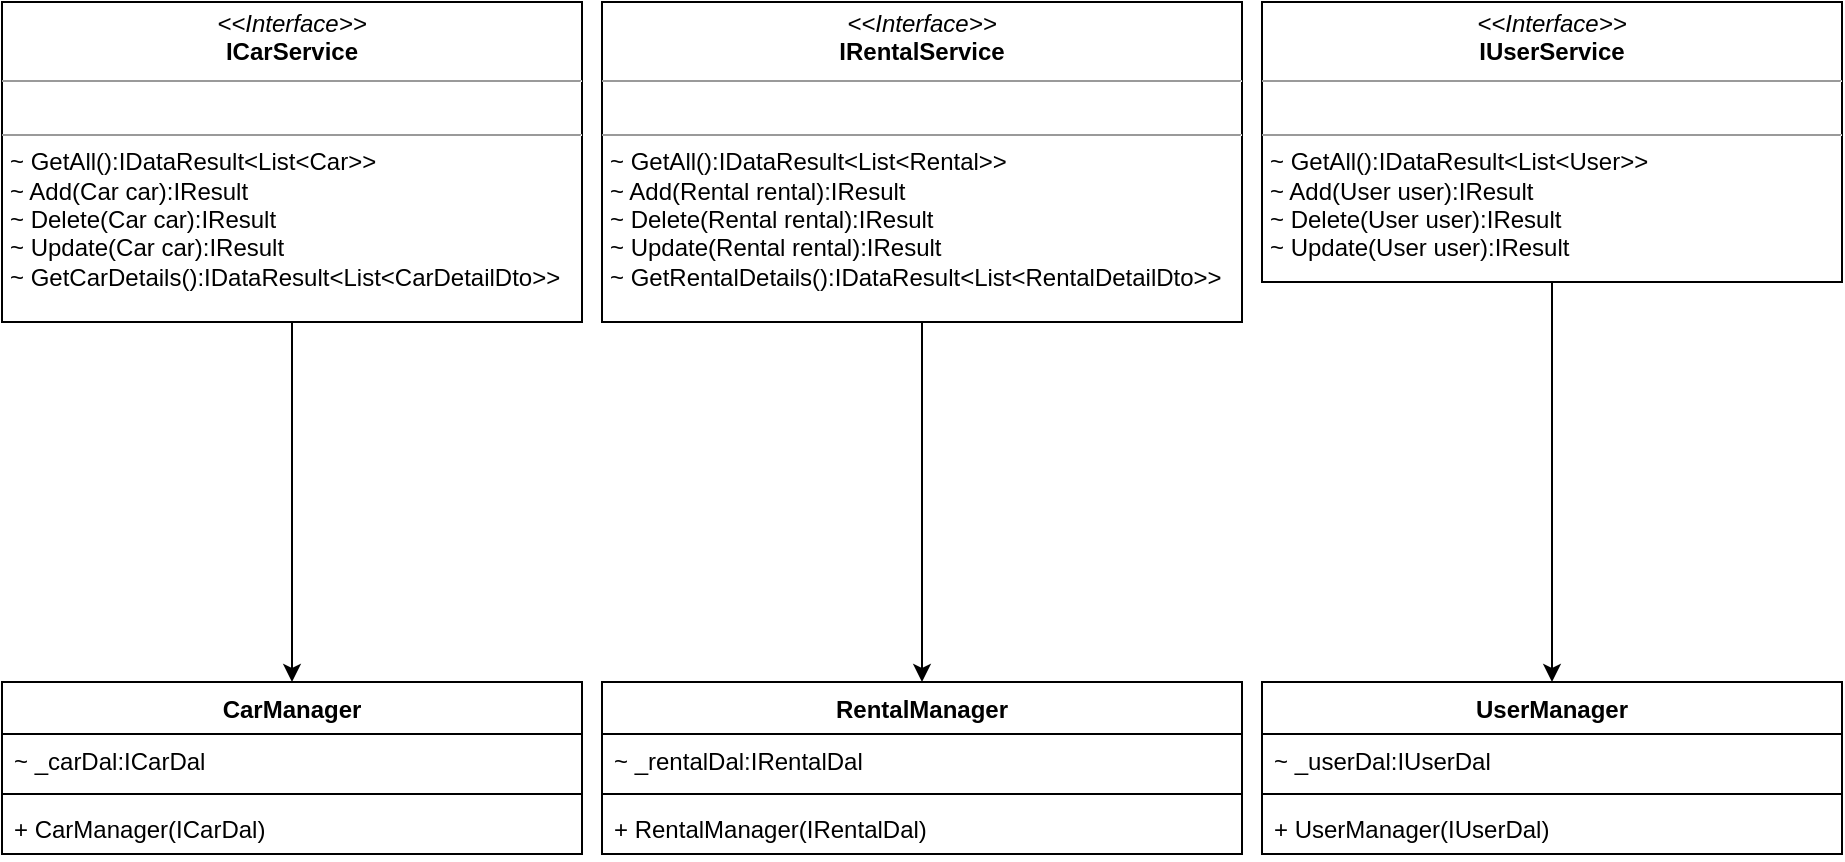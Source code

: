 <mxfile version="15.2.9" type="github">
  <diagram id="NXwBYJw-HIKTd3gyf1k6" name="Page-1">
    <mxGraphModel dx="1038" dy="539" grid="1" gridSize="10" guides="1" tooltips="1" connect="1" arrows="1" fold="1" page="1" pageScale="1" pageWidth="827" pageHeight="1169" math="0" shadow="0">
      <root>
        <mxCell id="0" />
        <mxCell id="1" parent="0" />
        <mxCell id="trgBcsLbQHsECFKzy5bK-10" style="edgeStyle=orthogonalEdgeStyle;rounded=0;orthogonalLoop=1;jettySize=auto;html=1;exitX=0.5;exitY=1;exitDx=0;exitDy=0;" edge="1" parent="1" source="trgBcsLbQHsECFKzy5bK-1" target="trgBcsLbQHsECFKzy5bK-4">
          <mxGeometry relative="1" as="geometry" />
        </mxCell>
        <mxCell id="trgBcsLbQHsECFKzy5bK-1" value="&lt;p style=&quot;margin: 0px ; margin-top: 4px ; text-align: center&quot;&gt;&lt;i&gt;&amp;lt;&amp;lt;Interface&amp;gt;&amp;gt;&lt;/i&gt;&lt;br&gt;&lt;b&gt;ICarService&lt;/b&gt;&lt;/p&gt;&lt;hr size=&quot;1&quot;&gt;&lt;p style=&quot;margin: 0px ; margin-left: 4px&quot;&gt;&lt;br&gt;&lt;/p&gt;&lt;hr size=&quot;1&quot;&gt;&lt;p style=&quot;margin: 0px ; margin-left: 4px&quot;&gt;~ GetAll():IDataResult&amp;lt;List&amp;lt;Car&amp;gt;&amp;gt;&lt;/p&gt;&lt;p style=&quot;margin: 0px ; margin-left: 4px&quot;&gt;~ Add(Car car):IResult&lt;/p&gt;&lt;p style=&quot;margin: 0px ; margin-left: 4px&quot;&gt;~ Delete(Car car):IResult&lt;/p&gt;&lt;p style=&quot;margin: 0px ; margin-left: 4px&quot;&gt;~ Update(Car car):IResult&lt;/p&gt;&lt;p style=&quot;margin: 0px ; margin-left: 4px&quot;&gt;~ GetCarDetails():IDataResult&amp;lt;List&amp;lt;CarDetailDto&amp;gt;&amp;gt;&lt;/p&gt;" style="verticalAlign=top;align=left;overflow=fill;fontSize=12;fontFamily=Helvetica;html=1;" vertex="1" parent="1">
          <mxGeometry x="20" y="40" width="290" height="160" as="geometry" />
        </mxCell>
        <mxCell id="trgBcsLbQHsECFKzy5bK-20" style="edgeStyle=orthogonalEdgeStyle;rounded=0;orthogonalLoop=1;jettySize=auto;html=1;exitX=0.5;exitY=1;exitDx=0;exitDy=0;" edge="1" parent="1" source="trgBcsLbQHsECFKzy5bK-3" target="trgBcsLbQHsECFKzy5bK-12">
          <mxGeometry relative="1" as="geometry" />
        </mxCell>
        <mxCell id="trgBcsLbQHsECFKzy5bK-3" value="&lt;p style=&quot;margin: 0px ; margin-top: 4px ; text-align: center&quot;&gt;&lt;i&gt;&amp;lt;&amp;lt;Interface&amp;gt;&amp;gt;&lt;/i&gt;&lt;br&gt;&lt;b&gt;IRentalService&lt;/b&gt;&lt;/p&gt;&lt;hr size=&quot;1&quot;&gt;&lt;p style=&quot;margin: 0px ; margin-left: 4px&quot;&gt;&lt;br&gt;&lt;/p&gt;&lt;hr size=&quot;1&quot;&gt;&lt;p style=&quot;margin: 0px ; margin-left: 4px&quot;&gt;~ GetAll():IDataResult&amp;lt;List&amp;lt;Rental&amp;gt;&amp;gt;&lt;/p&gt;&lt;p style=&quot;margin: 0px ; margin-left: 4px&quot;&gt;~ Add(Rental rental):IResult&lt;/p&gt;&lt;p style=&quot;margin: 0px ; margin-left: 4px&quot;&gt;~ Delete(Rental rental):IResult&lt;/p&gt;&lt;p style=&quot;margin: 0px ; margin-left: 4px&quot;&gt;~ Update(Rental rental):IResult&lt;/p&gt;&lt;p style=&quot;margin: 0px ; margin-left: 4px&quot;&gt;~ GetRentalDetails():IDataResult&amp;lt;List&amp;lt;RentalDetailDto&amp;gt;&amp;gt;&lt;/p&gt;" style="verticalAlign=top;align=left;overflow=fill;fontSize=12;fontFamily=Helvetica;html=1;" vertex="1" parent="1">
          <mxGeometry x="320" y="40" width="320" height="160" as="geometry" />
        </mxCell>
        <mxCell id="trgBcsLbQHsECFKzy5bK-21" style="edgeStyle=orthogonalEdgeStyle;rounded=0;orthogonalLoop=1;jettySize=auto;html=1;exitX=0.5;exitY=1;exitDx=0;exitDy=0;entryX=0.5;entryY=0;entryDx=0;entryDy=0;" edge="1" parent="1" source="trgBcsLbQHsECFKzy5bK-2" target="trgBcsLbQHsECFKzy5bK-16">
          <mxGeometry relative="1" as="geometry" />
        </mxCell>
        <mxCell id="trgBcsLbQHsECFKzy5bK-2" value="&lt;p style=&quot;margin: 0px ; margin-top: 4px ; text-align: center&quot;&gt;&lt;i&gt;&amp;lt;&amp;lt;Interface&amp;gt;&amp;gt;&lt;/i&gt;&lt;br&gt;&lt;b&gt;IUserService&lt;/b&gt;&lt;/p&gt;&lt;hr size=&quot;1&quot;&gt;&lt;p style=&quot;margin: 0px ; margin-left: 4px&quot;&gt;&lt;br&gt;&lt;/p&gt;&lt;hr size=&quot;1&quot;&gt;&lt;p style=&quot;margin: 0px ; margin-left: 4px&quot;&gt;~ GetAll():IDataResult&amp;lt;List&amp;lt;User&amp;gt;&amp;gt;&lt;/p&gt;&lt;p style=&quot;margin: 0px ; margin-left: 4px&quot;&gt;~ Add(User user):IResult&lt;/p&gt;&lt;p style=&quot;margin: 0px ; margin-left: 4px&quot;&gt;~ Delete(User user):IResult&lt;/p&gt;&lt;p style=&quot;margin: 0px ; margin-left: 4px&quot;&gt;~ Update(User user):IResult&lt;/p&gt;" style="verticalAlign=top;align=left;overflow=fill;fontSize=12;fontFamily=Helvetica;html=1;" vertex="1" parent="1">
          <mxGeometry x="650" y="40" width="290" height="140" as="geometry" />
        </mxCell>
        <mxCell id="trgBcsLbQHsECFKzy5bK-4" value="CarManager" style="swimlane;fontStyle=1;align=center;verticalAlign=top;childLayout=stackLayout;horizontal=1;startSize=26;horizontalStack=0;resizeParent=1;resizeParentMax=0;resizeLast=0;collapsible=1;marginBottom=0;" vertex="1" parent="1">
          <mxGeometry x="20" y="380" width="290" height="86" as="geometry" />
        </mxCell>
        <mxCell id="trgBcsLbQHsECFKzy5bK-5" value="~ _carDal:ICarDal" style="text;strokeColor=none;fillColor=none;align=left;verticalAlign=top;spacingLeft=4;spacingRight=4;overflow=hidden;rotatable=0;points=[[0,0.5],[1,0.5]];portConstraint=eastwest;" vertex="1" parent="trgBcsLbQHsECFKzy5bK-4">
          <mxGeometry y="26" width="290" height="26" as="geometry" />
        </mxCell>
        <mxCell id="trgBcsLbQHsECFKzy5bK-6" value="" style="line;strokeWidth=1;fillColor=none;align=left;verticalAlign=middle;spacingTop=-1;spacingLeft=3;spacingRight=3;rotatable=0;labelPosition=right;points=[];portConstraint=eastwest;" vertex="1" parent="trgBcsLbQHsECFKzy5bK-4">
          <mxGeometry y="52" width="290" height="8" as="geometry" />
        </mxCell>
        <mxCell id="trgBcsLbQHsECFKzy5bK-7" value="+ CarManager(ICarDal)" style="text;strokeColor=none;fillColor=none;align=left;verticalAlign=top;spacingLeft=4;spacingRight=4;overflow=hidden;rotatable=0;points=[[0,0.5],[1,0.5]];portConstraint=eastwest;" vertex="1" parent="trgBcsLbQHsECFKzy5bK-4">
          <mxGeometry y="60" width="290" height="26" as="geometry" />
        </mxCell>
        <mxCell id="trgBcsLbQHsECFKzy5bK-12" value="RentalManager" style="swimlane;fontStyle=1;align=center;verticalAlign=top;childLayout=stackLayout;horizontal=1;startSize=26;horizontalStack=0;resizeParent=1;resizeParentMax=0;resizeLast=0;collapsible=1;marginBottom=0;" vertex="1" parent="1">
          <mxGeometry x="320" y="380" width="320" height="86" as="geometry" />
        </mxCell>
        <mxCell id="trgBcsLbQHsECFKzy5bK-13" value="~ _rentalDal:IRentalDal" style="text;strokeColor=none;fillColor=none;align=left;verticalAlign=top;spacingLeft=4;spacingRight=4;overflow=hidden;rotatable=0;points=[[0,0.5],[1,0.5]];portConstraint=eastwest;" vertex="1" parent="trgBcsLbQHsECFKzy5bK-12">
          <mxGeometry y="26" width="320" height="26" as="geometry" />
        </mxCell>
        <mxCell id="trgBcsLbQHsECFKzy5bK-14" value="" style="line;strokeWidth=1;fillColor=none;align=left;verticalAlign=middle;spacingTop=-1;spacingLeft=3;spacingRight=3;rotatable=0;labelPosition=right;points=[];portConstraint=eastwest;" vertex="1" parent="trgBcsLbQHsECFKzy5bK-12">
          <mxGeometry y="52" width="320" height="8" as="geometry" />
        </mxCell>
        <mxCell id="trgBcsLbQHsECFKzy5bK-15" value="+ RentalManager(IRentalDal)" style="text;strokeColor=none;fillColor=none;align=left;verticalAlign=top;spacingLeft=4;spacingRight=4;overflow=hidden;rotatable=0;points=[[0,0.5],[1,0.5]];portConstraint=eastwest;" vertex="1" parent="trgBcsLbQHsECFKzy5bK-12">
          <mxGeometry y="60" width="320" height="26" as="geometry" />
        </mxCell>
        <mxCell id="trgBcsLbQHsECFKzy5bK-16" value="UserManager" style="swimlane;fontStyle=1;align=center;verticalAlign=top;childLayout=stackLayout;horizontal=1;startSize=26;horizontalStack=0;resizeParent=1;resizeParentMax=0;resizeLast=0;collapsible=1;marginBottom=0;" vertex="1" parent="1">
          <mxGeometry x="650" y="380" width="290" height="86" as="geometry" />
        </mxCell>
        <mxCell id="trgBcsLbQHsECFKzy5bK-17" value="~ _userDal:IUserDal" style="text;strokeColor=none;fillColor=none;align=left;verticalAlign=top;spacingLeft=4;spacingRight=4;overflow=hidden;rotatable=0;points=[[0,0.5],[1,0.5]];portConstraint=eastwest;" vertex="1" parent="trgBcsLbQHsECFKzy5bK-16">
          <mxGeometry y="26" width="290" height="26" as="geometry" />
        </mxCell>
        <mxCell id="trgBcsLbQHsECFKzy5bK-18" value="" style="line;strokeWidth=1;fillColor=none;align=left;verticalAlign=middle;spacingTop=-1;spacingLeft=3;spacingRight=3;rotatable=0;labelPosition=right;points=[];portConstraint=eastwest;" vertex="1" parent="trgBcsLbQHsECFKzy5bK-16">
          <mxGeometry y="52" width="290" height="8" as="geometry" />
        </mxCell>
        <mxCell id="trgBcsLbQHsECFKzy5bK-19" value="+ UserManager(IUserDal)" style="text;strokeColor=none;fillColor=none;align=left;verticalAlign=top;spacingLeft=4;spacingRight=4;overflow=hidden;rotatable=0;points=[[0,0.5],[1,0.5]];portConstraint=eastwest;" vertex="1" parent="trgBcsLbQHsECFKzy5bK-16">
          <mxGeometry y="60" width="290" height="26" as="geometry" />
        </mxCell>
      </root>
    </mxGraphModel>
  </diagram>
</mxfile>

